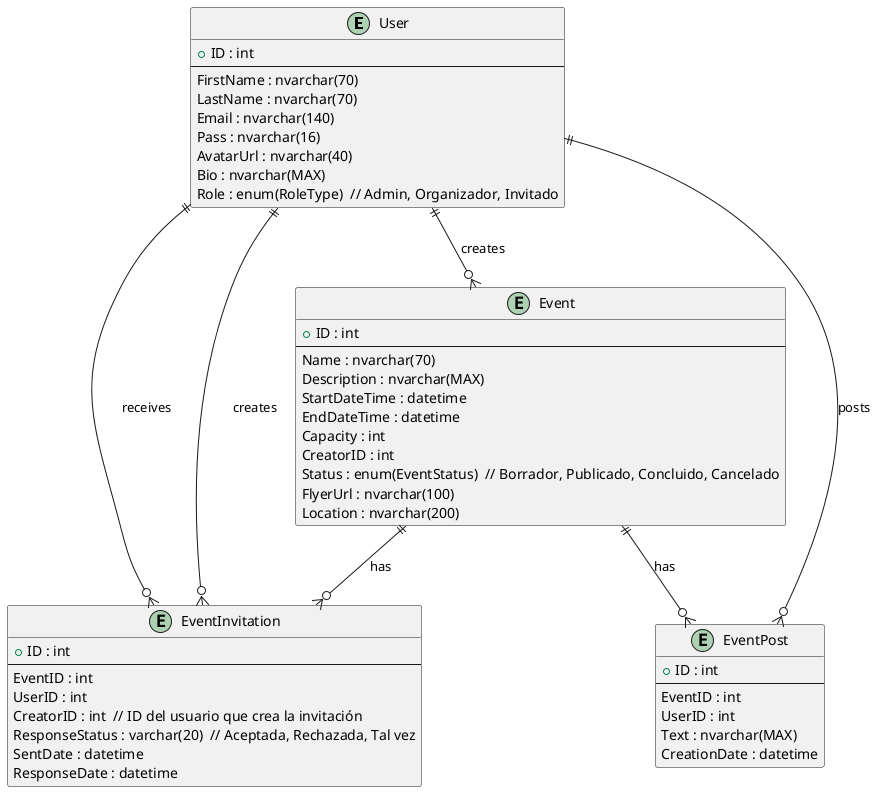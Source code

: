 @startuml event tracker
entity "User" as User {
  + ID : int
  --
  FirstName : nvarchar(70)
  LastName : nvarchar(70)
  Email : nvarchar(140)
  Pass : nvarchar(16)
  AvatarUrl : nvarchar(40)
  Bio : nvarchar(MAX)
  Role : enum(RoleType)  // Admin, Organizador, Invitado
}

entity "Event" as Event {
  + ID : int
  --
  Name : nvarchar(70)
  Description : nvarchar(MAX)
  StartDateTime : datetime
  EndDateTime : datetime
  Capacity : int
  CreatorID : int
  Status : enum(EventStatus)  // Borrador, Publicado, Concluido, Cancelado
  FlyerUrl : nvarchar(100)
  Location : nvarchar(200)
}

entity "EventInvitation" as EventInvitation {
  + ID : int
  --
  EventID : int
  UserID : int
  CreatorID : int  // ID del usuario que crea la invitación
  ResponseStatus : varchar(20)  // Aceptada, Rechazada, Tal vez
  SentDate : datetime
  ResponseDate : datetime
}

entity "EventPost" as EventPost {
  + ID : int
  --
  EventID : int
  UserID : int
  Text : nvarchar(MAX)
  CreationDate : datetime
}

User ||--o{ Event : "creates"
User ||--o{ EventInvitation : "receives"
User ||--o{ EventInvitation : "creates"
Event ||--o{ EventInvitation : "has"
Event ||--o{ EventPost : "has"
User ||--o{ EventPost : "posts"
@enduml
